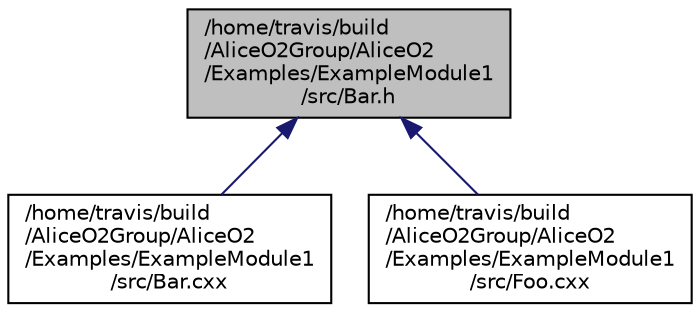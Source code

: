 digraph "/home/travis/build/AliceO2Group/AliceO2/Examples/ExampleModule1/src/Bar.h"
{
 // INTERACTIVE_SVG=YES
  bgcolor="transparent";
  edge [fontname="Helvetica",fontsize="10",labelfontname="Helvetica",labelfontsize="10"];
  node [fontname="Helvetica",fontsize="10",shape=record];
  Node1 [label="/home/travis/build\l/AliceO2Group/AliceO2\l/Examples/ExampleModule1\l/src/Bar.h",height=0.2,width=0.4,color="black", fillcolor="grey75", style="filled" fontcolor="black"];
  Node1 -> Node2 [dir="back",color="midnightblue",fontsize="10",style="solid",fontname="Helvetica"];
  Node2 [label="/home/travis/build\l/AliceO2Group/AliceO2\l/Examples/ExampleModule1\l/src/Bar.cxx",height=0.2,width=0.4,color="black",URL="$d1/d24/ExampleModule1_2src_2Bar_8cxx.html"];
  Node1 -> Node3 [dir="back",color="midnightblue",fontsize="10",style="solid",fontname="Helvetica"];
  Node3 [label="/home/travis/build\l/AliceO2Group/AliceO2\l/Examples/ExampleModule1\l/src/Foo.cxx",height=0.2,width=0.4,color="black",URL="$d6/d38/ExampleModule1_2src_2Foo_8cxx.html"];
}
